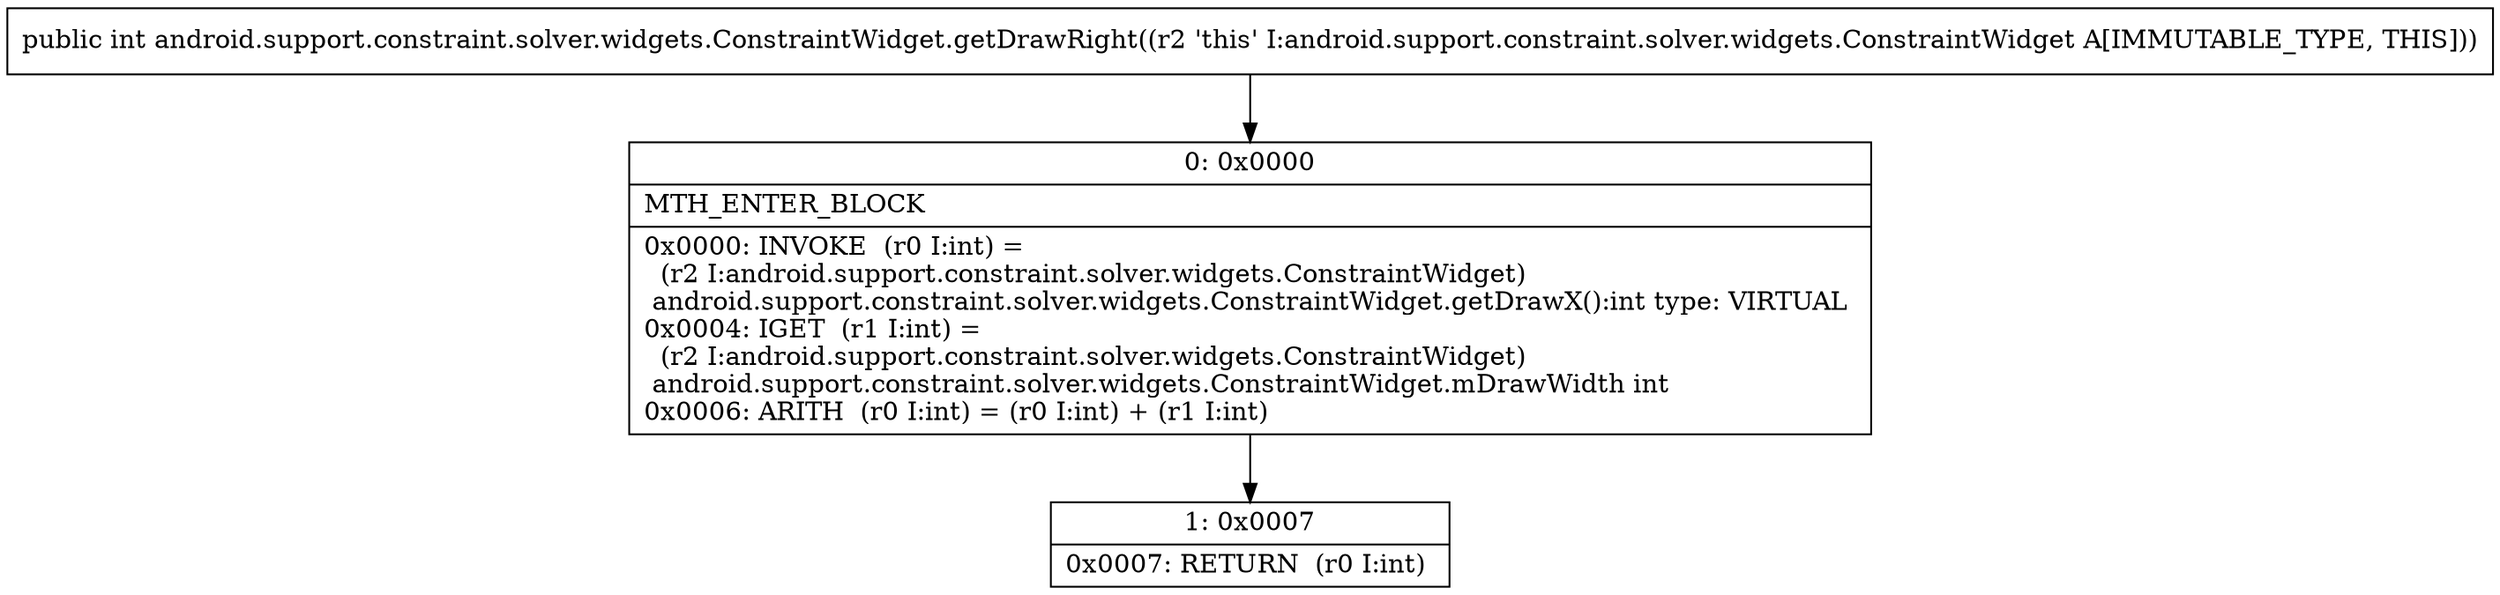 digraph "CFG forandroid.support.constraint.solver.widgets.ConstraintWidget.getDrawRight()I" {
Node_0 [shape=record,label="{0\:\ 0x0000|MTH_ENTER_BLOCK\l|0x0000: INVOKE  (r0 I:int) = \l  (r2 I:android.support.constraint.solver.widgets.ConstraintWidget)\l android.support.constraint.solver.widgets.ConstraintWidget.getDrawX():int type: VIRTUAL \l0x0004: IGET  (r1 I:int) = \l  (r2 I:android.support.constraint.solver.widgets.ConstraintWidget)\l android.support.constraint.solver.widgets.ConstraintWidget.mDrawWidth int \l0x0006: ARITH  (r0 I:int) = (r0 I:int) + (r1 I:int) \l}"];
Node_1 [shape=record,label="{1\:\ 0x0007|0x0007: RETURN  (r0 I:int) \l}"];
MethodNode[shape=record,label="{public int android.support.constraint.solver.widgets.ConstraintWidget.getDrawRight((r2 'this' I:android.support.constraint.solver.widgets.ConstraintWidget A[IMMUTABLE_TYPE, THIS])) }"];
MethodNode -> Node_0;
Node_0 -> Node_1;
}


